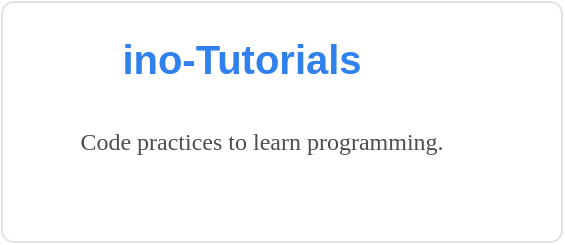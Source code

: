 <mxfile version="14.2.9" type="device"><diagram id="GaYLSxa_1EEYVOWpAxYj" name="Page-1"><mxGraphModel dx="1422" dy="804" grid="1" gridSize="10" guides="1" tooltips="1" connect="1" arrows="1" fold="1" page="1" pageScale="1" pageWidth="827" pageHeight="1169" math="0" shadow="0"><root><mxCell id="0"/><mxCell id="1" parent="0"/><mxCell id="A_ZhupFJPuSfDMz4PHYa-1" value="" style="rounded=1;whiteSpace=wrap;html=1;arcSize=5;strokeColor=#E4E2E2;" parent="1" vertex="1"><mxGeometry x="200" y="280" width="280" height="120" as="geometry"/></mxCell><mxCell id="A_ZhupFJPuSfDMz4PHYa-3" value="" style="shape=image;imageAspect=0;aspect=fixed;verticalLabelPosition=bottom;verticalAlign=top;image=https://assets.gitlab-static.net/assets/logo-d36b5212042cebc89b96df4bf6ac24e43db316143e89926c0db839ff694d2de4.svg;" parent="1" vertex="1"><mxGeometry x="220" y="295" width="25" height="25" as="geometry"/></mxCell><mxCell id="A_ZhupFJPuSfDMz4PHYa-6" value="&lt;p&gt;&lt;font size=&quot;1&quot;&gt;&lt;span style=&quot;font-size: 20px&quot;&gt;&lt;b&gt;ino-Tutorials&lt;/b&gt;&lt;/span&gt;&lt;/font&gt;&lt;/p&gt;" style="text;html=1;strokeColor=none;fillColor=none;align=center;verticalAlign=middle;whiteSpace=wrap;rounded=0;fontColor=#3080ED;" parent="1" vertex="1"><mxGeometry x="245" y="287.5" width="150" height="40" as="geometry"/></mxCell><mxCell id="A_ZhupFJPuSfDMz4PHYa-7" value="&lt;pre style=&quot;overflow-wrap: break-word&quot;&gt;&lt;font color=&quot;#4d4d4d&quot; face=&quot;Verdana&quot;&gt;Code practices to learn programming.&lt;/font&gt;&lt;/pre&gt;" style="text;html=1;strokeColor=none;fillColor=none;align=center;verticalAlign=middle;whiteSpace=wrap;rounded=0;" parent="1" vertex="1"><mxGeometry x="220" y="340" width="220" height="20" as="geometry"/></mxCell></root></mxGraphModel></diagram></mxfile>